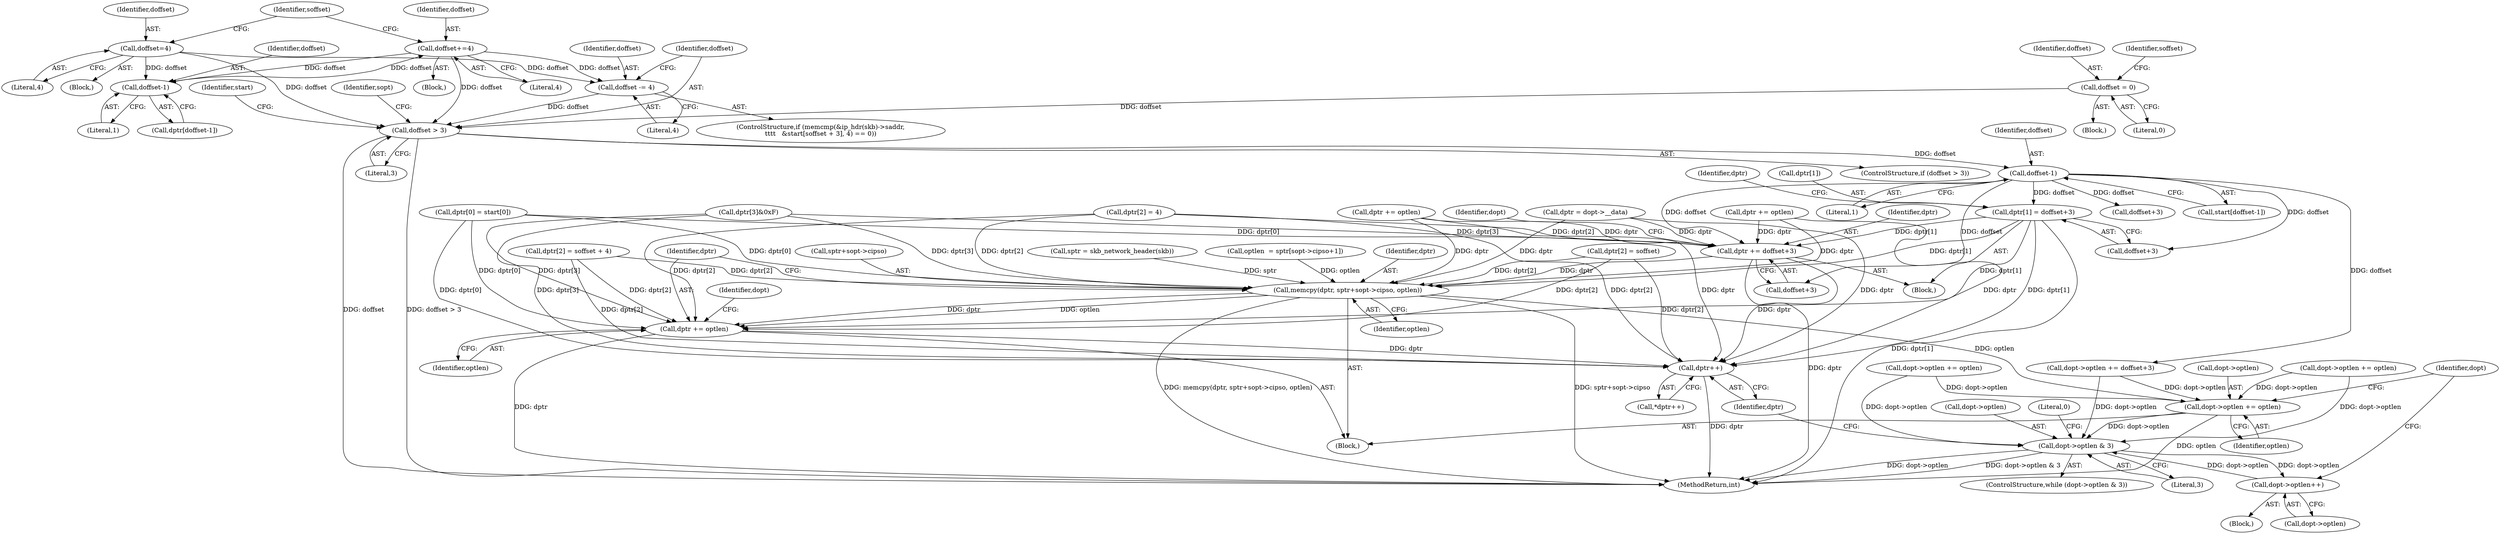 digraph "0_linux_f6d8bd051c391c1c0458a30b2a7abcd939329259_16@array" {
"1000519" [label="(Call,dptr[1] = doffset+3)"];
"1000501" [label="(Call,doffset-1)"];
"1000493" [label="(Call,doffset > 3)"];
"1000456" [label="(Call,doffset+=4)"];
"1000463" [label="(Call,doffset-1)"];
"1000446" [label="(Call,doffset=4)"];
"1000411" [label="(Call,doffset = 0)"];
"1000489" [label="(Call,doffset -= 4)"];
"1000531" [label="(Call,dptr += doffset+3)"];
"1000584" [label="(Call,memcpy(dptr, sptr+sopt->cipso, optlen))"];
"1000592" [label="(Call,dptr += optlen)"];
"1000609" [label="(Call,dptr++)"];
"1000595" [label="(Call,dopt->optlen += optlen)"];
"1000601" [label="(Call,dopt->optlen & 3)"];
"1000612" [label="(Call,dopt->optlen++)"];
"1000496" [label="(Block,)"];
"1000456" [label="(Call,doffset+=4)"];
"1000494" [label="(Identifier,doffset)"];
"1000591" [label="(Identifier,optlen)"];
"1000519" [label="(Call,dptr[1] = doffset+3)"];
"1000382" [label="(Call,dopt->optlen += optlen)"];
"1000142" [label="(Call,dptr = dopt->__data)"];
"1000463" [label="(Call,doffset-1)"];
"1000502" [label="(Identifier,doffset)"];
"1000391" [label="(Block,)"];
"1000605" [label="(Literal,3)"];
"1000138" [label="(Call,sptr = skb_network_header(skb))"];
"1000600" [label="(ControlStructure,while (dopt->optlen & 3))"];
"1000461" [label="(Call,dptr[doffset-1])"];
"1000465" [label="(Literal,1)"];
"1000464" [label="(Identifier,doffset)"];
"1000602" [label="(Call,dopt->optlen)"];
"1000533" [label="(Call,doffset+3)"];
"1000595" [label="(Call,dopt->optlen += optlen)"];
"1000447" [label="(Identifier,doffset)"];
"1000374" [label="(Call,dptr[2] = soffset)"];
"1000565" [label="(Call,optlen  = sptr[sopt->cipso+1])"];
"1000599" [label="(Identifier,optlen)"];
"1000585" [label="(Identifier,dptr)"];
"1000212" [label="(Call,dptr[2] = soffset + 4)"];
"1000526" [label="(Call,dptr[2] = 4)"];
"1000564" [label="(Block,)"];
"1000597" [label="(Identifier,dopt)"];
"1000413" [label="(Literal,0)"];
"1000452" [label="(Block,)"];
"1000603" [label="(Identifier,dopt)"];
"1000512" [label="(Call,dptr[0] = start[0])"];
"1000520" [label="(Call,dptr[1])"];
"1000500" [label="(Identifier,start)"];
"1000379" [label="(Call,dptr += optlen)"];
"1000528" [label="(Identifier,dptr)"];
"1000411" [label="(Call,doffset = 0)"];
"1000531" [label="(Call,dptr += doffset+3)"];
"1000495" [label="(Literal,3)"];
"1000457" [label="(Identifier,doffset)"];
"1000490" [label="(Identifier,doffset)"];
"1000562" [label="(Identifier,sopt)"];
"1000227" [label="(Call,dopt->optlen += optlen)"];
"1000489" [label="(Call,doffset -= 4)"];
"1000450" [label="(Identifier,soffset)"];
"1000610" [label="(Identifier,dptr)"];
"1000493" [label="(Call,doffset > 3)"];
"1000546" [label="(Call,dopt->optlen += doffset+3)"];
"1000550" [label="(Call,doffset+3)"];
"1000492" [label="(ControlStructure,if (doffset > 3))"];
"1000224" [label="(Call,dptr += optlen)"];
"1000618" [label="(MethodReturn,int)"];
"1000499" [label="(Call,start[doffset-1])"];
"1000532" [label="(Identifier,dptr)"];
"1000586" [label="(Call,sptr+sopt->cipso)"];
"1000592" [label="(Call,dptr += optlen)"];
"1000617" [label="(Literal,0)"];
"1000594" [label="(Identifier,optlen)"];
"1000606" [label="(Block,)"];
"1000442" [label="(Block,)"];
"1000596" [label="(Call,dopt->optlen)"];
"1000501" [label="(Call,doffset-1)"];
"1000458" [label="(Literal,4)"];
"1000609" [label="(Call,dptr++)"];
"1000538" [label="(Identifier,dopt)"];
"1000612" [label="(Call,dopt->optlen++)"];
"1000601" [label="(Call,dopt->optlen & 3)"];
"1000584" [label="(Call,memcpy(dptr, sptr+sopt->cipso, optlen))"];
"1000523" [label="(Call,doffset+3)"];
"1000491" [label="(Literal,4)"];
"1000316" [label="(Call,dptr[3]&0xF)"];
"1000593" [label="(Identifier,dptr)"];
"1000613" [label="(Call,dopt->optlen)"];
"1000416" [label="(Identifier,soffset)"];
"1000412" [label="(Identifier,doffset)"];
"1000473" [label="(ControlStructure,if (memcmp(&ip_hdr(skb)->saddr,\n\t\t\t\t   &start[soffset + 3], 4) == 0))"];
"1000608" [label="(Call,*dptr++)"];
"1000448" [label="(Literal,4)"];
"1000446" [label="(Call,doffset=4)"];
"1000503" [label="(Literal,1)"];
"1000519" -> "1000496"  [label="AST: "];
"1000519" -> "1000523"  [label="CFG: "];
"1000520" -> "1000519"  [label="AST: "];
"1000523" -> "1000519"  [label="AST: "];
"1000528" -> "1000519"  [label="CFG: "];
"1000519" -> "1000618"  [label="DDG: dptr[1]"];
"1000501" -> "1000519"  [label="DDG: doffset"];
"1000519" -> "1000531"  [label="DDG: dptr[1]"];
"1000519" -> "1000584"  [label="DDG: dptr[1]"];
"1000519" -> "1000592"  [label="DDG: dptr[1]"];
"1000519" -> "1000609"  [label="DDG: dptr[1]"];
"1000501" -> "1000499"  [label="AST: "];
"1000501" -> "1000503"  [label="CFG: "];
"1000502" -> "1000501"  [label="AST: "];
"1000503" -> "1000501"  [label="AST: "];
"1000499" -> "1000501"  [label="CFG: "];
"1000493" -> "1000501"  [label="DDG: doffset"];
"1000501" -> "1000523"  [label="DDG: doffset"];
"1000501" -> "1000531"  [label="DDG: doffset"];
"1000501" -> "1000533"  [label="DDG: doffset"];
"1000501" -> "1000546"  [label="DDG: doffset"];
"1000501" -> "1000550"  [label="DDG: doffset"];
"1000493" -> "1000492"  [label="AST: "];
"1000493" -> "1000495"  [label="CFG: "];
"1000494" -> "1000493"  [label="AST: "];
"1000495" -> "1000493"  [label="AST: "];
"1000500" -> "1000493"  [label="CFG: "];
"1000562" -> "1000493"  [label="CFG: "];
"1000493" -> "1000618"  [label="DDG: doffset"];
"1000493" -> "1000618"  [label="DDG: doffset > 3"];
"1000456" -> "1000493"  [label="DDG: doffset"];
"1000411" -> "1000493"  [label="DDG: doffset"];
"1000446" -> "1000493"  [label="DDG: doffset"];
"1000489" -> "1000493"  [label="DDG: doffset"];
"1000456" -> "1000452"  [label="AST: "];
"1000456" -> "1000458"  [label="CFG: "];
"1000457" -> "1000456"  [label="AST: "];
"1000458" -> "1000456"  [label="AST: "];
"1000450" -> "1000456"  [label="CFG: "];
"1000463" -> "1000456"  [label="DDG: doffset"];
"1000456" -> "1000463"  [label="DDG: doffset"];
"1000456" -> "1000489"  [label="DDG: doffset"];
"1000463" -> "1000461"  [label="AST: "];
"1000463" -> "1000465"  [label="CFG: "];
"1000464" -> "1000463"  [label="AST: "];
"1000465" -> "1000463"  [label="AST: "];
"1000461" -> "1000463"  [label="CFG: "];
"1000446" -> "1000463"  [label="DDG: doffset"];
"1000446" -> "1000442"  [label="AST: "];
"1000446" -> "1000448"  [label="CFG: "];
"1000447" -> "1000446"  [label="AST: "];
"1000448" -> "1000446"  [label="AST: "];
"1000450" -> "1000446"  [label="CFG: "];
"1000446" -> "1000489"  [label="DDG: doffset"];
"1000411" -> "1000391"  [label="AST: "];
"1000411" -> "1000413"  [label="CFG: "];
"1000412" -> "1000411"  [label="AST: "];
"1000413" -> "1000411"  [label="AST: "];
"1000416" -> "1000411"  [label="CFG: "];
"1000489" -> "1000473"  [label="AST: "];
"1000489" -> "1000491"  [label="CFG: "];
"1000490" -> "1000489"  [label="AST: "];
"1000491" -> "1000489"  [label="AST: "];
"1000494" -> "1000489"  [label="CFG: "];
"1000531" -> "1000496"  [label="AST: "];
"1000531" -> "1000533"  [label="CFG: "];
"1000532" -> "1000531"  [label="AST: "];
"1000533" -> "1000531"  [label="AST: "];
"1000538" -> "1000531"  [label="CFG: "];
"1000531" -> "1000618"  [label="DDG: dptr"];
"1000224" -> "1000531"  [label="DDG: dptr"];
"1000512" -> "1000531"  [label="DDG: dptr[0]"];
"1000379" -> "1000531"  [label="DDG: dptr"];
"1000526" -> "1000531"  [label="DDG: dptr[2]"];
"1000142" -> "1000531"  [label="DDG: dptr"];
"1000316" -> "1000531"  [label="DDG: dptr[3]"];
"1000531" -> "1000584"  [label="DDG: dptr"];
"1000531" -> "1000609"  [label="DDG: dptr"];
"1000584" -> "1000564"  [label="AST: "];
"1000584" -> "1000591"  [label="CFG: "];
"1000585" -> "1000584"  [label="AST: "];
"1000586" -> "1000584"  [label="AST: "];
"1000591" -> "1000584"  [label="AST: "];
"1000593" -> "1000584"  [label="CFG: "];
"1000584" -> "1000618"  [label="DDG: memcpy(dptr, sptr+sopt->cipso, optlen)"];
"1000584" -> "1000618"  [label="DDG: sptr+sopt->cipso"];
"1000224" -> "1000584"  [label="DDG: dptr"];
"1000374" -> "1000584"  [label="DDG: dptr[2]"];
"1000512" -> "1000584"  [label="DDG: dptr[0]"];
"1000379" -> "1000584"  [label="DDG: dptr"];
"1000526" -> "1000584"  [label="DDG: dptr[2]"];
"1000212" -> "1000584"  [label="DDG: dptr[2]"];
"1000142" -> "1000584"  [label="DDG: dptr"];
"1000316" -> "1000584"  [label="DDG: dptr[3]"];
"1000138" -> "1000584"  [label="DDG: sptr"];
"1000565" -> "1000584"  [label="DDG: optlen"];
"1000584" -> "1000592"  [label="DDG: optlen"];
"1000584" -> "1000592"  [label="DDG: dptr"];
"1000584" -> "1000595"  [label="DDG: optlen"];
"1000592" -> "1000564"  [label="AST: "];
"1000592" -> "1000594"  [label="CFG: "];
"1000593" -> "1000592"  [label="AST: "];
"1000594" -> "1000592"  [label="AST: "];
"1000597" -> "1000592"  [label="CFG: "];
"1000592" -> "1000618"  [label="DDG: dptr"];
"1000374" -> "1000592"  [label="DDG: dptr[2]"];
"1000512" -> "1000592"  [label="DDG: dptr[0]"];
"1000526" -> "1000592"  [label="DDG: dptr[2]"];
"1000212" -> "1000592"  [label="DDG: dptr[2]"];
"1000316" -> "1000592"  [label="DDG: dptr[3]"];
"1000592" -> "1000609"  [label="DDG: dptr"];
"1000609" -> "1000608"  [label="AST: "];
"1000609" -> "1000610"  [label="CFG: "];
"1000610" -> "1000609"  [label="AST: "];
"1000608" -> "1000609"  [label="CFG: "];
"1000609" -> "1000618"  [label="DDG: dptr"];
"1000224" -> "1000609"  [label="DDG: dptr"];
"1000374" -> "1000609"  [label="DDG: dptr[2]"];
"1000512" -> "1000609"  [label="DDG: dptr[0]"];
"1000379" -> "1000609"  [label="DDG: dptr"];
"1000526" -> "1000609"  [label="DDG: dptr[2]"];
"1000212" -> "1000609"  [label="DDG: dptr[2]"];
"1000142" -> "1000609"  [label="DDG: dptr"];
"1000316" -> "1000609"  [label="DDG: dptr[3]"];
"1000595" -> "1000564"  [label="AST: "];
"1000595" -> "1000599"  [label="CFG: "];
"1000596" -> "1000595"  [label="AST: "];
"1000599" -> "1000595"  [label="AST: "];
"1000603" -> "1000595"  [label="CFG: "];
"1000595" -> "1000618"  [label="DDG: optlen"];
"1000382" -> "1000595"  [label="DDG: dopt->optlen"];
"1000227" -> "1000595"  [label="DDG: dopt->optlen"];
"1000546" -> "1000595"  [label="DDG: dopt->optlen"];
"1000595" -> "1000601"  [label="DDG: dopt->optlen"];
"1000601" -> "1000600"  [label="AST: "];
"1000601" -> "1000605"  [label="CFG: "];
"1000602" -> "1000601"  [label="AST: "];
"1000605" -> "1000601"  [label="AST: "];
"1000610" -> "1000601"  [label="CFG: "];
"1000617" -> "1000601"  [label="CFG: "];
"1000601" -> "1000618"  [label="DDG: dopt->optlen"];
"1000601" -> "1000618"  [label="DDG: dopt->optlen & 3"];
"1000382" -> "1000601"  [label="DDG: dopt->optlen"];
"1000612" -> "1000601"  [label="DDG: dopt->optlen"];
"1000227" -> "1000601"  [label="DDG: dopt->optlen"];
"1000546" -> "1000601"  [label="DDG: dopt->optlen"];
"1000601" -> "1000612"  [label="DDG: dopt->optlen"];
"1000612" -> "1000606"  [label="AST: "];
"1000612" -> "1000613"  [label="CFG: "];
"1000613" -> "1000612"  [label="AST: "];
"1000603" -> "1000612"  [label="CFG: "];
}
